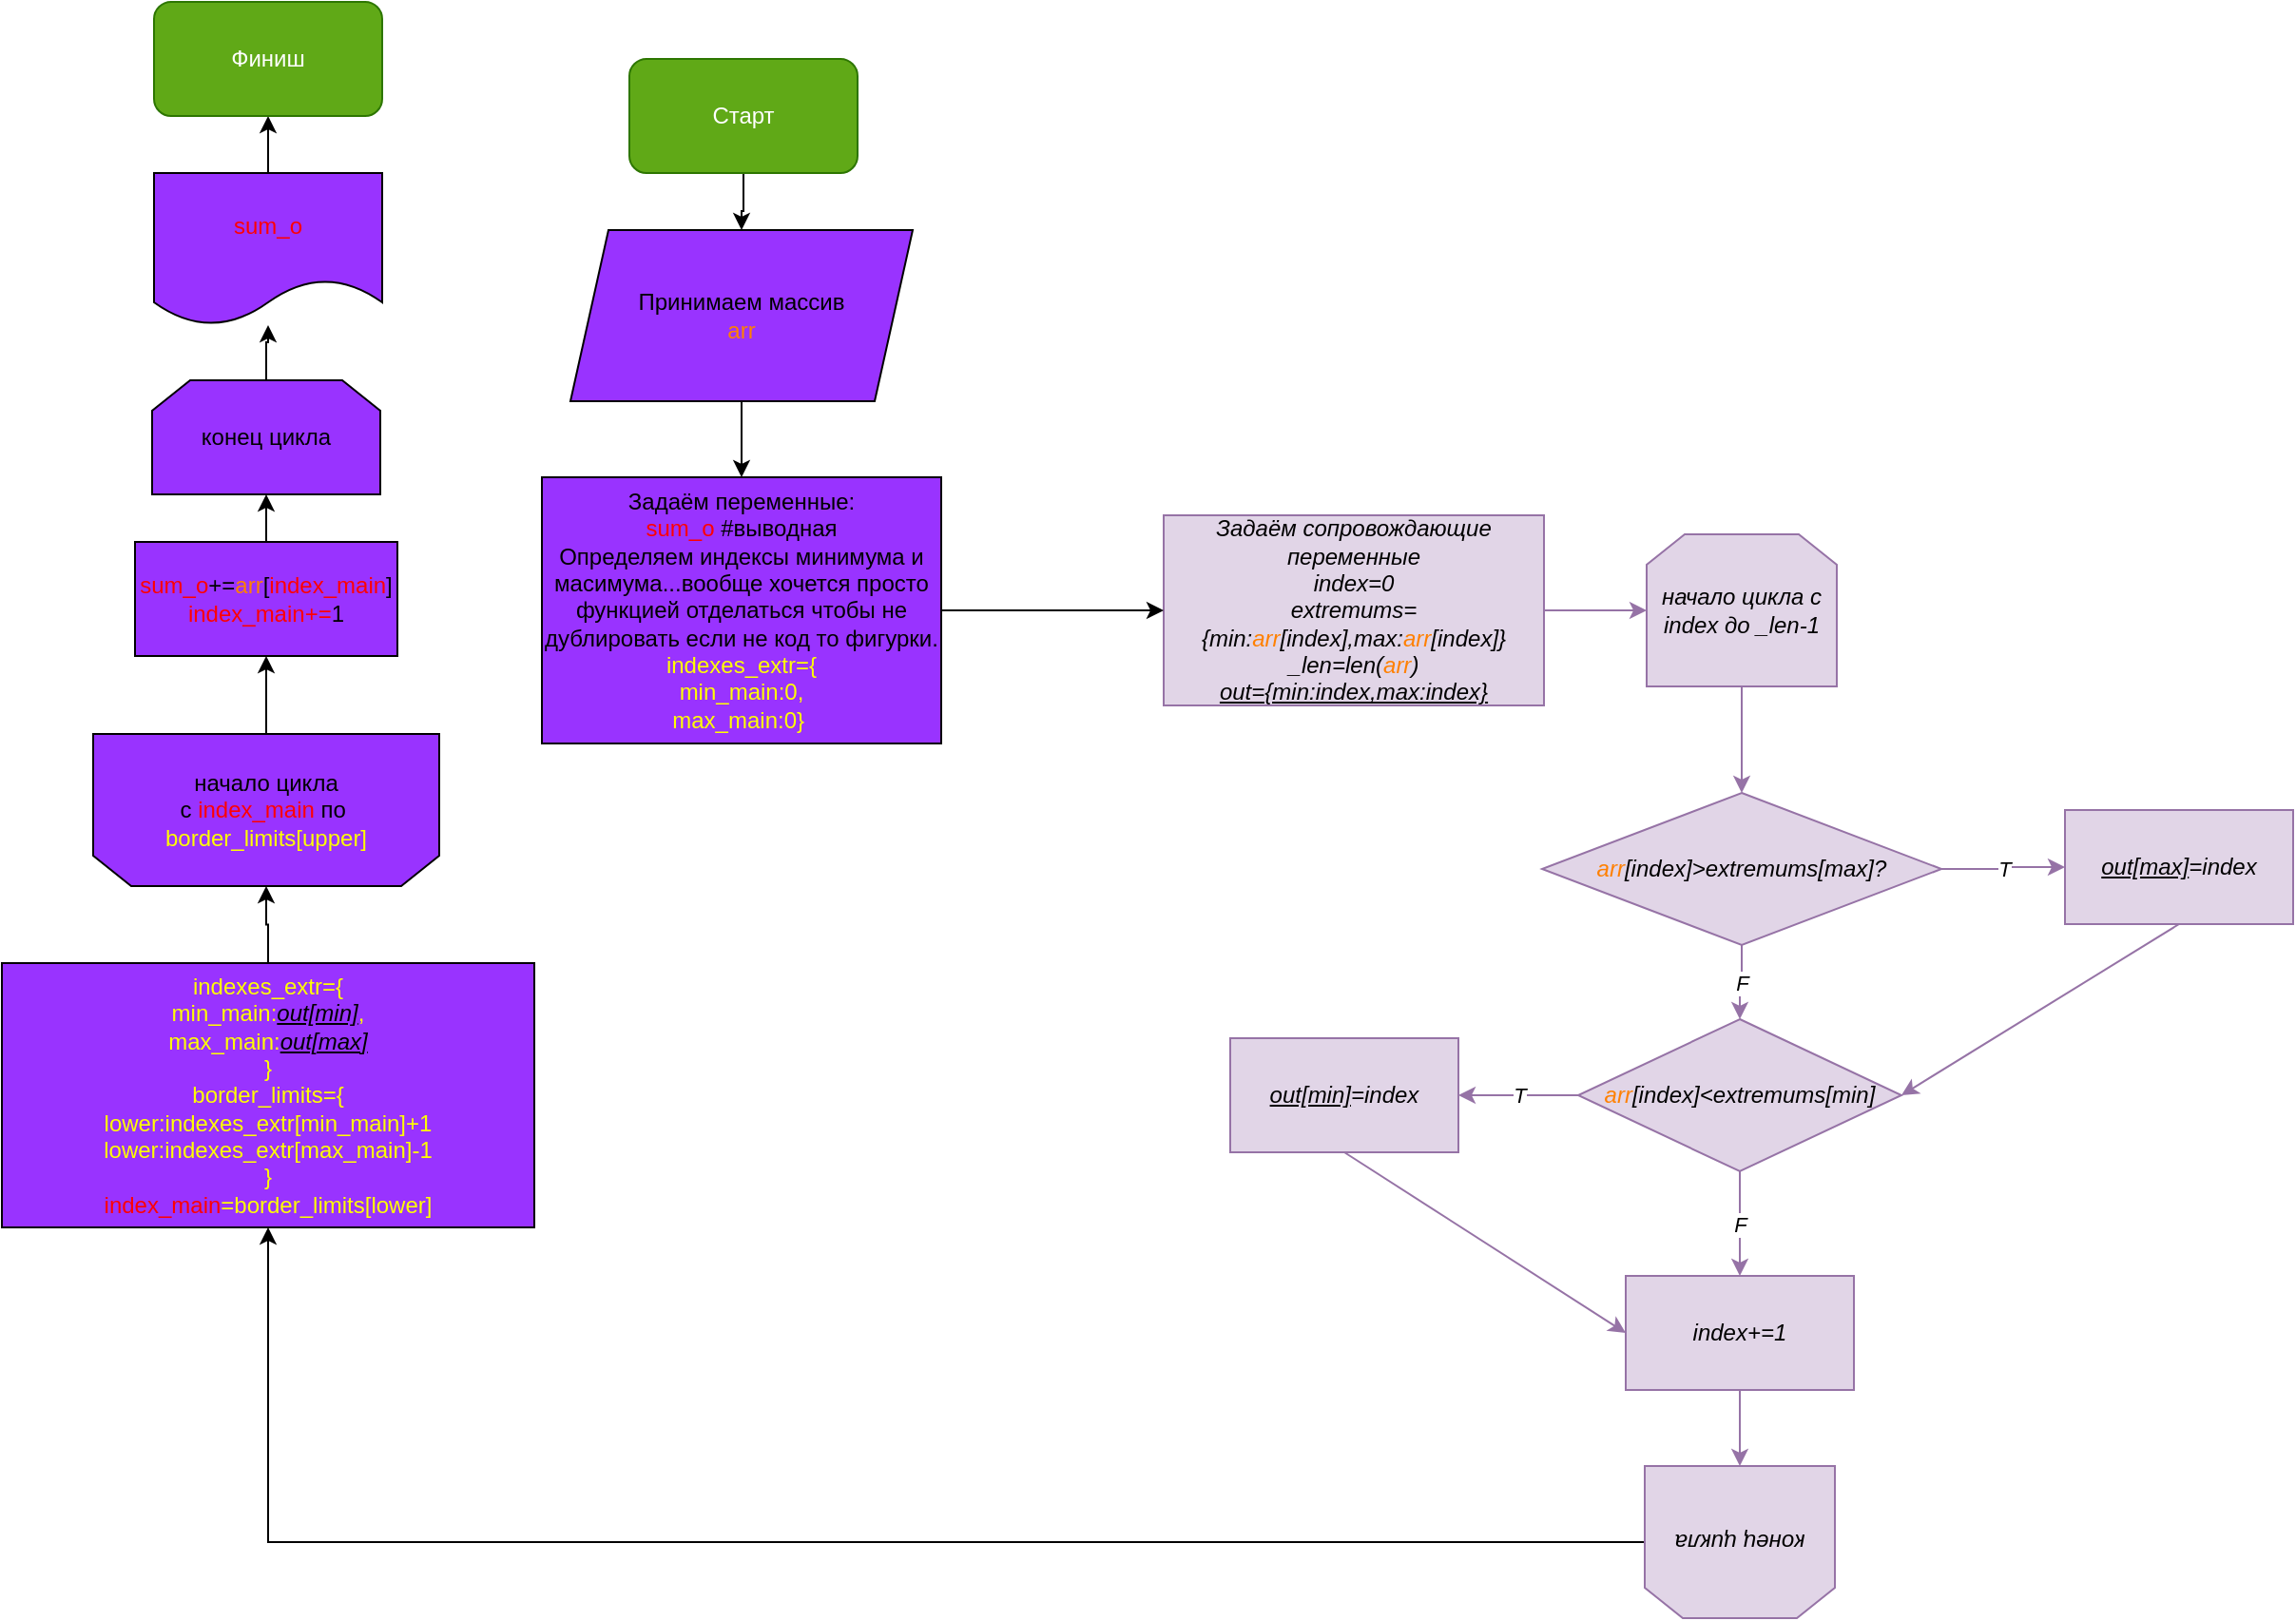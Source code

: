 <mxfile version="20.2.8" type="device"><diagram id="UtIKCp0-UZ8pLOCnnFhY" name="Страница 1"><mxGraphModel dx="1346" dy="358" grid="1" gridSize="10" guides="1" tooltips="1" connect="1" arrows="1" fold="1" page="1" pageScale="1" pageWidth="827" pageHeight="1169" math="0" shadow="0"><root><mxCell id="0"/><mxCell id="1" parent="0"/><mxCell id="bmHQKPsOPQmdEEKz-y_X-4" value="" style="edgeStyle=orthogonalEdgeStyle;rounded=0;orthogonalLoop=1;jettySize=auto;html=1;" parent="1" source="bmHQKPsOPQmdEEKz-y_X-2" target="bmHQKPsOPQmdEEKz-y_X-3" edge="1"><mxGeometry relative="1" as="geometry"/></mxCell><mxCell id="bmHQKPsOPQmdEEKz-y_X-2" value="Старт" style="rounded=1;whiteSpace=wrap;html=1;fillColor=#60a917;fontColor=#ffffff;strokeColor=#2D7600;" parent="1" vertex="1"><mxGeometry x="40" y="40" width="120" height="60" as="geometry"/></mxCell><mxCell id="2DNNaDOX4FZxcwqkTqsM-2" value="" style="edgeStyle=orthogonalEdgeStyle;rounded=0;orthogonalLoop=1;jettySize=auto;html=1;" edge="1" parent="1" source="bmHQKPsOPQmdEEKz-y_X-3" target="2DNNaDOX4FZxcwqkTqsM-1"><mxGeometry relative="1" as="geometry"/></mxCell><mxCell id="bmHQKPsOPQmdEEKz-y_X-3" value="Принимаем массив&lt;br&gt;&lt;font color=&quot;#ff8000&quot;&gt;arr&lt;/font&gt;" style="shape=parallelogram;perimeter=parallelogramPerimeter;whiteSpace=wrap;html=1;fixedSize=1;fillColor=#9933FF;" parent="1" vertex="1"><mxGeometry x="9" y="130" width="180" height="90" as="geometry"/></mxCell><mxCell id="bmHQKPsOPQmdEEKz-y_X-11" value="" style="edgeStyle=orthogonalEdgeStyle;rounded=0;orthogonalLoop=1;jettySize=auto;html=1;fillColor=#e1d5e7;strokeColor=#9673a6;fontStyle=2;fontColor=#000000;" parent="1" source="bmHQKPsOPQmdEEKz-y_X-5" target="bmHQKPsOPQmdEEKz-y_X-9" edge="1"><mxGeometry relative="1" as="geometry"/></mxCell><mxCell id="bmHQKPsOPQmdEEKz-y_X-5" value="Задаём сопровождающие переменные&lt;br&gt;&lt;font&gt;index&lt;/font&gt;=0&lt;br&gt;&lt;font&gt;extremums={min:&lt;font color=&quot;#ff8000&quot;&gt;arr&lt;/font&gt;[index],max:&lt;font color=&quot;#ff8000&quot;&gt;arr&lt;/font&gt;[index]}&lt;/font&gt;&lt;br&gt;&lt;font&gt;_len=len(&lt;font color=&quot;#ff8000&quot;&gt;arr&lt;/font&gt;)&lt;/font&gt;&lt;br&gt;&lt;font&gt;&lt;u&gt;out={min:index,max:index}&lt;/u&gt;&lt;/font&gt;" style="rounded=0;whiteSpace=wrap;html=1;fillColor=#e1d5e7;strokeColor=#9673a6;fontStyle=2;fontColor=#000000;" parent="1" vertex="1"><mxGeometry x="321" y="280" width="200" height="100" as="geometry"/></mxCell><mxCell id="bmHQKPsOPQmdEEKz-y_X-24" value="" style="edgeStyle=orthogonalEdgeStyle;rounded=0;orthogonalLoop=1;jettySize=auto;html=1;" parent="1" source="bmHQKPsOPQmdEEKz-y_X-8" target="bmHQKPsOPQmdEEKz-y_X-22" edge="1"><mxGeometry relative="1" as="geometry"><mxPoint x="320" y="820" as="targetPoint"/></mxGeometry></mxCell><mxCell id="bmHQKPsOPQmdEEKz-y_X-8" value="конец цикла" style="shape=loopLimit;whiteSpace=wrap;html=1;rotation=-180;textDirection=rtl;size=20;fillColor=#e1d5e7;strokeColor=#9673a6;fontStyle=2;fontColor=#000000;" parent="1" vertex="1"><mxGeometry x="574" y="780" width="100" height="80" as="geometry"/></mxCell><mxCell id="bmHQKPsOPQmdEEKz-y_X-26" value="" style="edgeStyle=orthogonalEdgeStyle;rounded=0;orthogonalLoop=1;jettySize=auto;html=1;fillColor=#e1d5e7;strokeColor=#9673a6;fontStyle=2;fontColor=#000000;" parent="1" source="bmHQKPsOPQmdEEKz-y_X-9" target="bmHQKPsOPQmdEEKz-y_X-13" edge="1"><mxGeometry relative="1" as="geometry"/></mxCell><mxCell id="bmHQKPsOPQmdEEKz-y_X-9" value="начало цикла с &lt;font&gt;index&lt;/font&gt; до &lt;font&gt;_len&lt;/font&gt;-1" style="shape=loopLimit;whiteSpace=wrap;html=1;fillColor=#e1d5e7;strokeColor=#9673a6;fontStyle=2;fontColor=#000000;" parent="1" vertex="1"><mxGeometry x="575" y="290" width="100" height="80" as="geometry"/></mxCell><mxCell id="bmHQKPsOPQmdEEKz-y_X-27" value="F" style="edgeStyle=orthogonalEdgeStyle;rounded=0;orthogonalLoop=1;jettySize=auto;html=1;fillColor=#e1d5e7;strokeColor=#9673a6;fontStyle=2;fontColor=#000000;" parent="1" source="bmHQKPsOPQmdEEKz-y_X-13" target="bmHQKPsOPQmdEEKz-y_X-18" edge="1"><mxGeometry relative="1" as="geometry"/></mxCell><mxCell id="bmHQKPsOPQmdEEKz-y_X-33" value="T" style="edgeStyle=orthogonalEdgeStyle;rounded=0;orthogonalLoop=1;jettySize=auto;html=1;fontColor=#000000;fillColor=#e1d5e7;strokeColor=#9673a6;fontStyle=2" parent="1" source="bmHQKPsOPQmdEEKz-y_X-13" target="bmHQKPsOPQmdEEKz-y_X-15" edge="1"><mxGeometry relative="1" as="geometry"/></mxCell><mxCell id="bmHQKPsOPQmdEEKz-y_X-13" value="&lt;font&gt;&lt;font color=&quot;#ff8000&quot;&gt;arr&lt;/font&gt;[index]&amp;gt;extremums[max]&lt;/font&gt;?" style="rhombus;whiteSpace=wrap;html=1;fillColor=#e1d5e7;strokeColor=#9673a6;fontStyle=2;fontColor=#000000;" parent="1" vertex="1"><mxGeometry x="520" y="426" width="210" height="80" as="geometry"/></mxCell><mxCell id="bmHQKPsOPQmdEEKz-y_X-15" value="&lt;font&gt;&lt;u&gt;out[max]&lt;/u&gt;=index&lt;/font&gt;" style="rounded=0;whiteSpace=wrap;html=1;fillColor=#e1d5e7;strokeColor=#9673a6;fontStyle=2;fontColor=#000000;" parent="1" vertex="1"><mxGeometry x="795" y="435" width="120" height="60" as="geometry"/></mxCell><mxCell id="bmHQKPsOPQmdEEKz-y_X-21" value="T" style="edgeStyle=orthogonalEdgeStyle;rounded=0;orthogonalLoop=1;jettySize=auto;html=1;fillColor=#e1d5e7;strokeColor=#9673a6;fontStyle=2;fontColor=#000000;" parent="1" source="bmHQKPsOPQmdEEKz-y_X-18" target="bmHQKPsOPQmdEEKz-y_X-20" edge="1"><mxGeometry relative="1" as="geometry"/></mxCell><mxCell id="etAIw1w3c1oya8fGQjPN-3" value="F" style="edgeStyle=orthogonalEdgeStyle;rounded=0;orthogonalLoop=1;jettySize=auto;html=1;fillColor=#e1d5e7;strokeColor=#9673a6;fontStyle=2;fontColor=#000000;" parent="1" source="bmHQKPsOPQmdEEKz-y_X-18" target="etAIw1w3c1oya8fGQjPN-1" edge="1"><mxGeometry relative="1" as="geometry"/></mxCell><mxCell id="bmHQKPsOPQmdEEKz-y_X-18" value="&lt;font&gt;&lt;font color=&quot;#ff8000&quot;&gt;arr&lt;/font&gt;[index]&amp;lt;extremums[min]&lt;/font&gt;" style="rhombus;whiteSpace=wrap;html=1;rounded=0;fillColor=#e1d5e7;strokeColor=#9673a6;fontStyle=2;fontColor=#000000;" parent="1" vertex="1"><mxGeometry x="539" y="545" width="170" height="80" as="geometry"/></mxCell><mxCell id="bmHQKPsOPQmdEEKz-y_X-20" value="&lt;font&gt;&lt;u&gt;out[min]&lt;/u&gt;=index&lt;/font&gt;" style="rounded=0;whiteSpace=wrap;html=1;fillColor=#e1d5e7;strokeColor=#9673a6;fontStyle=2;fontColor=#000000;" parent="1" vertex="1"><mxGeometry x="356" y="555" width="120" height="60" as="geometry"/></mxCell><mxCell id="2DNNaDOX4FZxcwqkTqsM-8" value="" style="edgeStyle=orthogonalEdgeStyle;rounded=0;orthogonalLoop=1;jettySize=auto;html=1;fontColor=#000000;" edge="1" parent="1" source="bmHQKPsOPQmdEEKz-y_X-22" target="2DNNaDOX4FZxcwqkTqsM-7"><mxGeometry relative="1" as="geometry"/></mxCell><mxCell id="bmHQKPsOPQmdEEKz-y_X-22" value="&lt;font color=&quot;#ffff00&quot;&gt;indexes_extr={&lt;/font&gt;&lt;br&gt;&lt;font color=&quot;#ffff00&quot;&gt;min_main:&lt;/font&gt;&lt;u style=&quot;&quot;&gt;&lt;i style=&quot;&quot;&gt;out[min]&lt;/i&gt;&lt;/u&gt;&lt;font color=&quot;#ffff00&quot;&gt;,&lt;/font&gt;&lt;br&gt;&lt;font color=&quot;#ffff00&quot;&gt;max_main:&lt;/font&gt;&lt;u style=&quot;&quot;&gt;&lt;i style=&quot;&quot;&gt;out[max]&lt;/i&gt;&lt;/u&gt;&lt;br&gt;&lt;font color=&quot;#ffff00&quot;&gt;}&lt;/font&gt;&lt;br&gt;&lt;font color=&quot;#ffff00&quot;&gt;border_limits={&lt;/font&gt;&lt;br&gt;&lt;font color=&quot;#ffff00&quot;&gt;lower:indexes_extr[min_main]+1&lt;/font&gt;&lt;br&gt;&lt;font color=&quot;#ffff00&quot;&gt;lower:&lt;/font&gt;&lt;span style=&quot;color: rgb(255, 255, 0);&quot;&gt;indexes_extr[max_main]-1&lt;br&gt;&lt;/span&gt;&lt;font color=&quot;#ffff00&quot;&gt;}&lt;/font&gt;&lt;font color=&quot;#ff0000&quot;&gt;&lt;br&gt;index_main&lt;/font&gt;&lt;font color=&quot;#ffff00&quot;&gt;=border_limits[lower]&lt;/font&gt;" style="rounded=0;whiteSpace=wrap;html=1;fillColor=#9933FF;" parent="1" vertex="1"><mxGeometry x="-290" y="515.5" width="280" height="139" as="geometry"/></mxCell><mxCell id="bmHQKPsOPQmdEEKz-y_X-31" value="" style="endArrow=classic;html=1;rounded=0;fontColor=#000000;exitX=0.5;exitY=1;exitDx=0;exitDy=0;entryX=1;entryY=0.5;entryDx=0;entryDy=0;fillColor=#e1d5e7;strokeColor=#9673a6;fontStyle=2" parent="1" source="bmHQKPsOPQmdEEKz-y_X-15" target="bmHQKPsOPQmdEEKz-y_X-18" edge="1"><mxGeometry width="50" height="50" relative="1" as="geometry"><mxPoint x="995" y="580" as="sourcePoint"/><mxPoint x="775" y="610" as="targetPoint"/><Array as="points"/></mxGeometry></mxCell><mxCell id="etAIw1w3c1oya8fGQjPN-4" value="" style="edgeStyle=orthogonalEdgeStyle;rounded=0;orthogonalLoop=1;jettySize=auto;html=1;fillColor=#e1d5e7;strokeColor=#9673a6;fontStyle=2;fontColor=#000000;" parent="1" source="etAIw1w3c1oya8fGQjPN-1" target="bmHQKPsOPQmdEEKz-y_X-8" edge="1"><mxGeometry relative="1" as="geometry"/></mxCell><mxCell id="etAIw1w3c1oya8fGQjPN-1" value="&lt;font&gt;index&lt;/font&gt;+=1" style="rounded=0;whiteSpace=wrap;html=1;fillColor=#e1d5e7;strokeColor=#9673a6;fontStyle=2;fontColor=#000000;" parent="1" vertex="1"><mxGeometry x="564" y="680" width="120" height="60" as="geometry"/></mxCell><mxCell id="etAIw1w3c1oya8fGQjPN-2" value="" style="endArrow=classic;html=1;rounded=0;entryX=0;entryY=0.5;entryDx=0;entryDy=0;exitX=0.5;exitY=1;exitDx=0;exitDy=0;fillColor=#e1d5e7;strokeColor=#9673a6;fontStyle=2;fontColor=#000000;" parent="1" source="bmHQKPsOPQmdEEKz-y_X-20" target="etAIw1w3c1oya8fGQjPN-1" edge="1"><mxGeometry width="50" height="50" relative="1" as="geometry"><mxPoint x="725" y="730" as="sourcePoint"/><mxPoint x="775" y="680" as="targetPoint"/></mxGeometry></mxCell><mxCell id="2DNNaDOX4FZxcwqkTqsM-3" style="edgeStyle=orthogonalEdgeStyle;rounded=0;orthogonalLoop=1;jettySize=auto;html=1;entryX=0;entryY=0.5;entryDx=0;entryDy=0;" edge="1" parent="1" source="2DNNaDOX4FZxcwqkTqsM-1" target="bmHQKPsOPQmdEEKz-y_X-5"><mxGeometry relative="1" as="geometry"/></mxCell><mxCell id="2DNNaDOX4FZxcwqkTqsM-1" value="Задаём переменные:&lt;br&gt;&lt;font color=&quot;#ff0000&quot;&gt;sum_o&lt;/font&gt; #выводная&lt;br&gt;Определяем индексы минимума и масимума...вообще хочется просто функцией отделаться чтобы не дублировать если не код то фигурки.&lt;br&gt;&lt;font color=&quot;#ffff00&quot;&gt;indexes_extr={&lt;br&gt;min_main:0,&lt;br&gt;max_main:0}&amp;nbsp;&lt;/font&gt;" style="rounded=0;whiteSpace=wrap;html=1;fillColor=#9933FF;" vertex="1" parent="1"><mxGeometry x="-6" y="260" width="210" height="140" as="geometry"/></mxCell><mxCell id="2DNNaDOX4FZxcwqkTqsM-10" value="" style="edgeStyle=orthogonalEdgeStyle;rounded=0;orthogonalLoop=1;jettySize=auto;html=1;fontColor=#000000;" edge="1" parent="1" source="2DNNaDOX4FZxcwqkTqsM-7" target="2DNNaDOX4FZxcwqkTqsM-9"><mxGeometry relative="1" as="geometry"/></mxCell><mxCell id="2DNNaDOX4FZxcwqkTqsM-7" value="" style="shape=loopLimit;whiteSpace=wrap;html=1;fontColor=#000000;fillColor=#9933FF;rotation=-180;" vertex="1" parent="1"><mxGeometry x="-242" y="395" width="182" height="80" as="geometry"/></mxCell><mxCell id="2DNNaDOX4FZxcwqkTqsM-15" value="" style="edgeStyle=orthogonalEdgeStyle;rounded=0;orthogonalLoop=1;jettySize=auto;html=1;strokeColor=#000000;fontColor=#FF0000;" edge="1" parent="1" source="2DNNaDOX4FZxcwqkTqsM-9" target="2DNNaDOX4FZxcwqkTqsM-11"><mxGeometry relative="1" as="geometry"/></mxCell><mxCell id="2DNNaDOX4FZxcwqkTqsM-9" value="&lt;font color=&quot;#ff0000&quot;&gt;sum_o&lt;/font&gt;+=&lt;font color=&quot;#ff8000&quot;&gt;arr&lt;/font&gt;[&lt;font color=&quot;#ff0000&quot;&gt;index_main&lt;/font&gt;]&lt;br&gt;&lt;font color=&quot;#ff0000&quot;&gt;index_main+=&lt;/font&gt;1" style="whiteSpace=wrap;html=1;fillColor=#9933FF;fontColor=#000000;" vertex="1" parent="1"><mxGeometry x="-220" y="294" width="138" height="60" as="geometry"/></mxCell><mxCell id="2DNNaDOX4FZxcwqkTqsM-23" value="" style="edgeStyle=orthogonalEdgeStyle;rounded=0;orthogonalLoop=1;jettySize=auto;html=1;strokeColor=#000000;fontColor=#FFFFFF;" edge="1" parent="1" source="2DNNaDOX4FZxcwqkTqsM-11" target="2DNNaDOX4FZxcwqkTqsM-18"><mxGeometry relative="1" as="geometry"/></mxCell><mxCell id="2DNNaDOX4FZxcwqkTqsM-11" value="конец цикла" style="shape=loopLimit;whiteSpace=wrap;html=1;fontColor=#000000;fillColor=#9933FF;rotation=0;" vertex="1" parent="1"><mxGeometry x="-211" y="209" width="120" height="60" as="geometry"/></mxCell><mxCell id="2DNNaDOX4FZxcwqkTqsM-20" value="" style="edgeStyle=orthogonalEdgeStyle;rounded=0;orthogonalLoop=1;jettySize=auto;html=1;strokeColor=#000000;fontColor=#FF0000;" edge="1" parent="1" source="2DNNaDOX4FZxcwqkTqsM-18" target="2DNNaDOX4FZxcwqkTqsM-19"><mxGeometry relative="1" as="geometry"/></mxCell><mxCell id="2DNNaDOX4FZxcwqkTqsM-18" value="sum_o" style="shape=document;whiteSpace=wrap;html=1;boundedLbl=1;strokeColor=#000000;fontColor=#FF0000;fillColor=#9933FF;" vertex="1" parent="1"><mxGeometry x="-210" y="100" width="120" height="80" as="geometry"/></mxCell><mxCell id="2DNNaDOX4FZxcwqkTqsM-19" value="&lt;font&gt;Финиш&lt;/font&gt;" style="rounded=1;whiteSpace=wrap;html=1;fillColor=#60a917;strokeColor=#2D7600;fontColor=#FFFFFF;" vertex="1" parent="1"><mxGeometry x="-210" y="10" width="120" height="60" as="geometry"/></mxCell><mxCell id="2DNNaDOX4FZxcwqkTqsM-24" value="&lt;span style=&quot;color: rgb(0, 0, 0); background-color: rgb(153, 51, 255);&quot;&gt;начало цикла&lt;/span&gt;&lt;br style=&quot;color: rgb(0, 0, 0);&quot;&gt;&lt;span style=&quot;color: rgb(0, 0, 0); background-color: rgb(153, 51, 255);&quot;&gt;с&amp;nbsp;&lt;/span&gt;&lt;font color=&quot;#ff0000&quot;&gt;index_main&lt;/font&gt;&lt;span style=&quot;color: rgb(0, 0, 0); background-color: rgb(153, 51, 255);&quot;&gt;&amp;nbsp;по&amp;nbsp;&lt;/span&gt;&lt;br style=&quot;color: rgb(0, 0, 0);&quot;&gt;&lt;font color=&quot;#ffff00&quot;&gt;border_limits[upper]&lt;/font&gt;" style="rounded=0;whiteSpace=wrap;html=1;strokeColor=#9933FF;fontColor=#FFFFFF;fillColor=#9933FF;" vertex="1" parent="1"><mxGeometry x="-211" y="405" width="120" height="60" as="geometry"/></mxCell></root></mxGraphModel></diagram></mxfile>